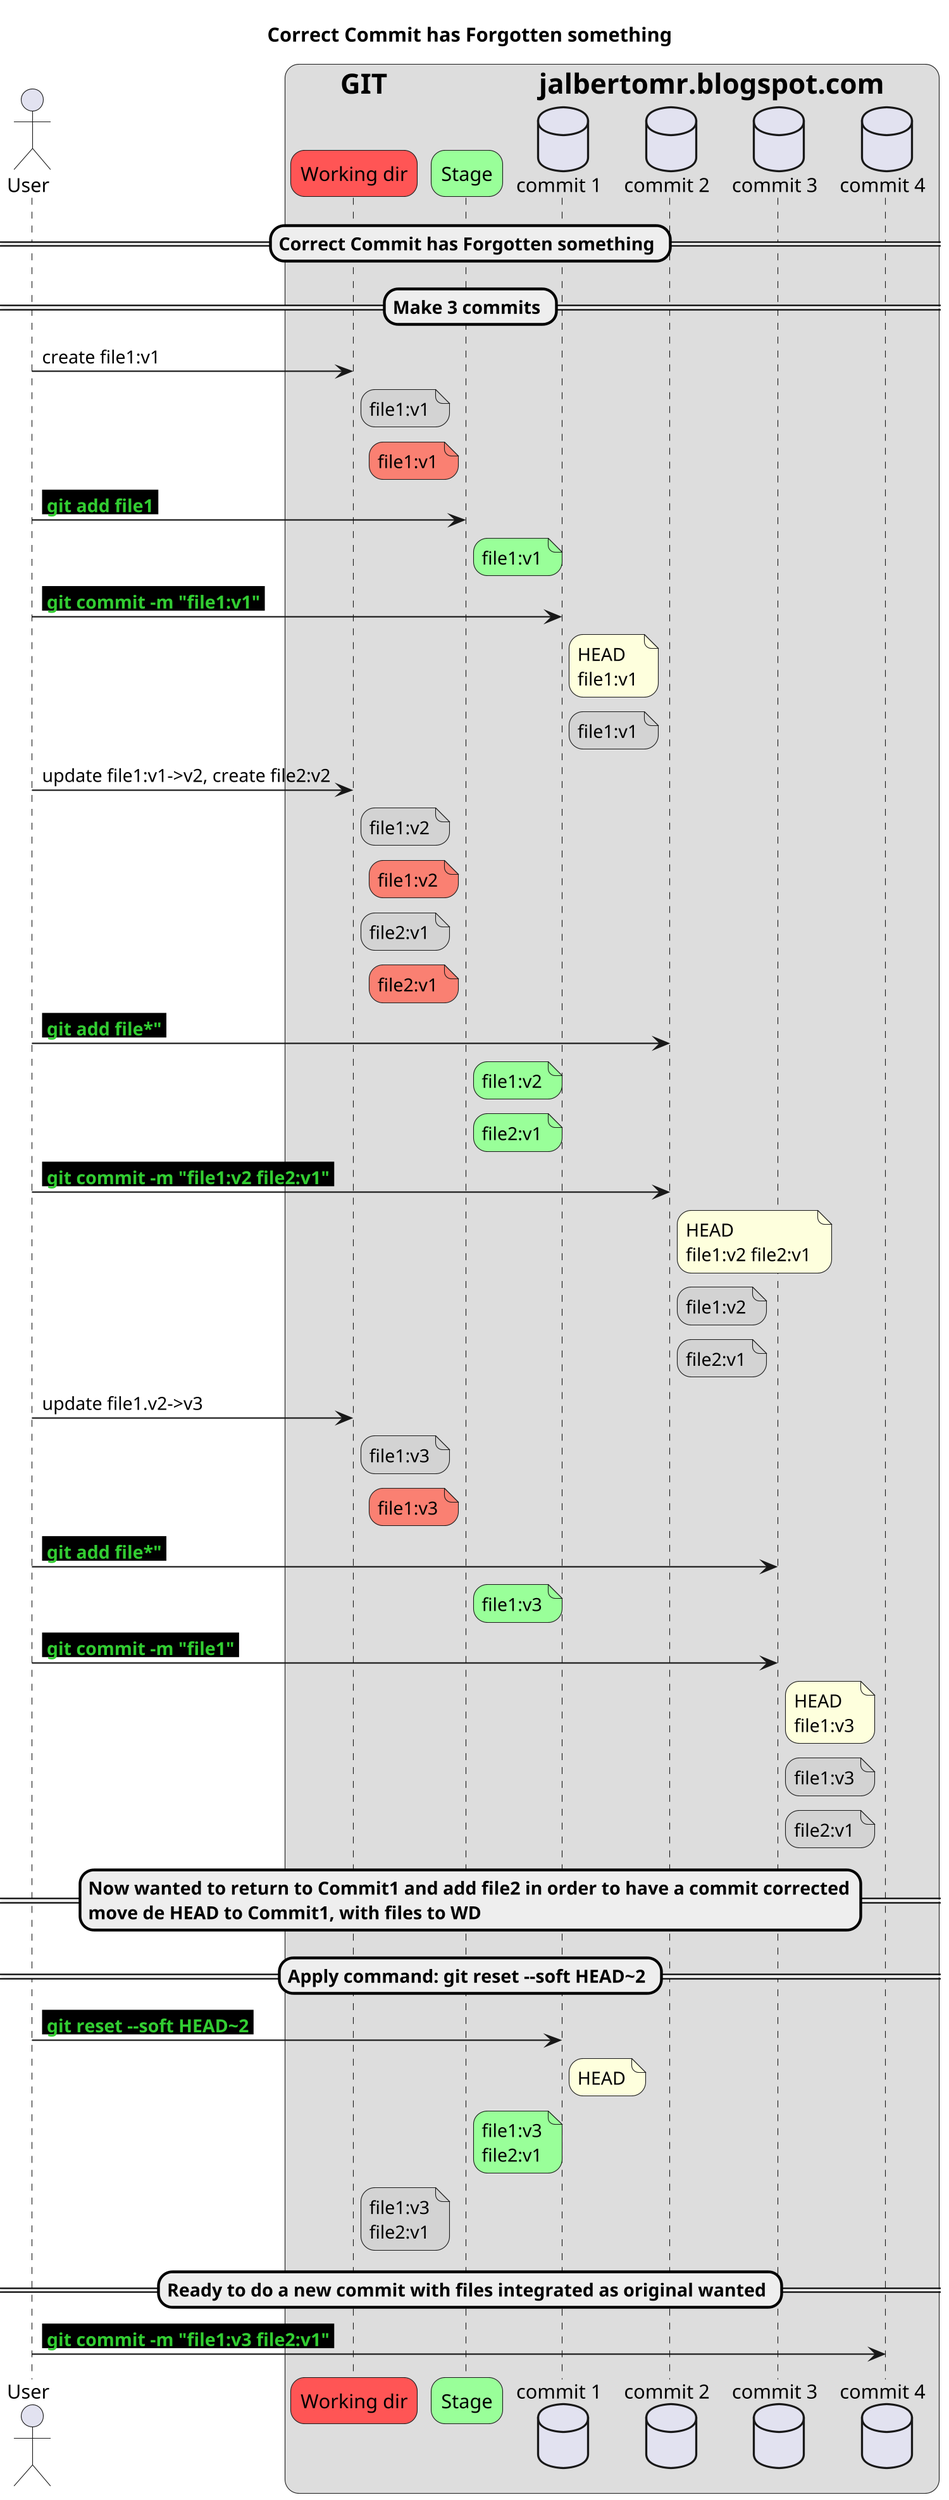 @startuml
scale 1500 width
title Correct Commit has Forgotten something
skinparam roundCorner 20
actor User
box "<size:20>GIT                     jalbertomr.blogspot.com</size>"
participant "Working dir" as WD #FF5555
participant "Stage" as S #99FF99
database "commit 1" as C1
database "commit 2" as C2
database "commit 3" as C3
database "commit 4" as C4
== Correct Commit has Forgotten something ==
== Make 3 commits ==
User -> WD:  create file1:v1
note right of WD #lightgray
file1:v1
end note
note left of S #Salmon
file1:v1
end note
User-> S : <color:limegreen><back:black><b> git add file1 </b></back></color>
note right of S #99FF99
file1:v1
end note
User-> C1 : <color:limegreen><back:black><b> git commit -m "file1:v1" </b></back></color>
note right of C1
HEAD
file1:v1
end note
note right of C1 #lightgray
file1:v1
end note


User -> WD:  update file1:v1->v2, create file2:v2
note right of WD #lightgray
file1:v2
end note
note left of S #Salmon
file1:v2
end note
note right of WD #lightgray
file2:v1
end note
note left of S #Salmon
file2:v1
end note

User-> C2 : <color:limegreen><back:black><b> git add file*" </b></back></color>
note right of S #99FF99
file1:v2
end note
note right of S #99FF99
file2:v1
end note

User-> C2 : <color:limegreen><back:black><b> git commit -m "file1:v2 file2:v1" </b></back></color>
note right of C2
HEAD
file1:v2 file2:v1
end note
note right of C2 #lightgray
file1:v2
end note
note right of C2 #lightgray
file2:v1
end note


User -> WD:  update file1.v2->v3
note right of WD #lightgray
file1:v3
end note
note left of S #Salmon
file1:v3
end note

User-> C3 : <color:limegreen><back:black><b> git add file*" </b></back></color>
note right of S #99FF99
file1:v3
end note

User-> C3 : <color:limegreen><back:black><b> git commit -m "file1" </b></back></color>
note right of C3
HEAD
file1:v3
end note
note right of C3 #lightgray
file1:v3
end note
note right of C3 #lightgray
file2:v1
end note

== Now wanted to return to Commit1 and add file2 in order to have a commit corrected\nmove de HEAD to Commit1, with files to WD==
== Apply command: git reset --soft HEAD~2 ==

User -> C1 : <color:limegreen><back:black><b> git reset --soft HEAD~2 </b></back></color>
note right of C1
HEAD
end note
note right of S #99FF99
file1:v3
file2:v1
end note

note right of WD #lightgray
file1:v3
file2:v1
end note
== Ready to do a new commit with files integrated as original wanted ==
User -> C4 : <color:limegreen><back:black><b> git commit -m "file1:v3 file2:v1" </b></back></color>

@enduml
